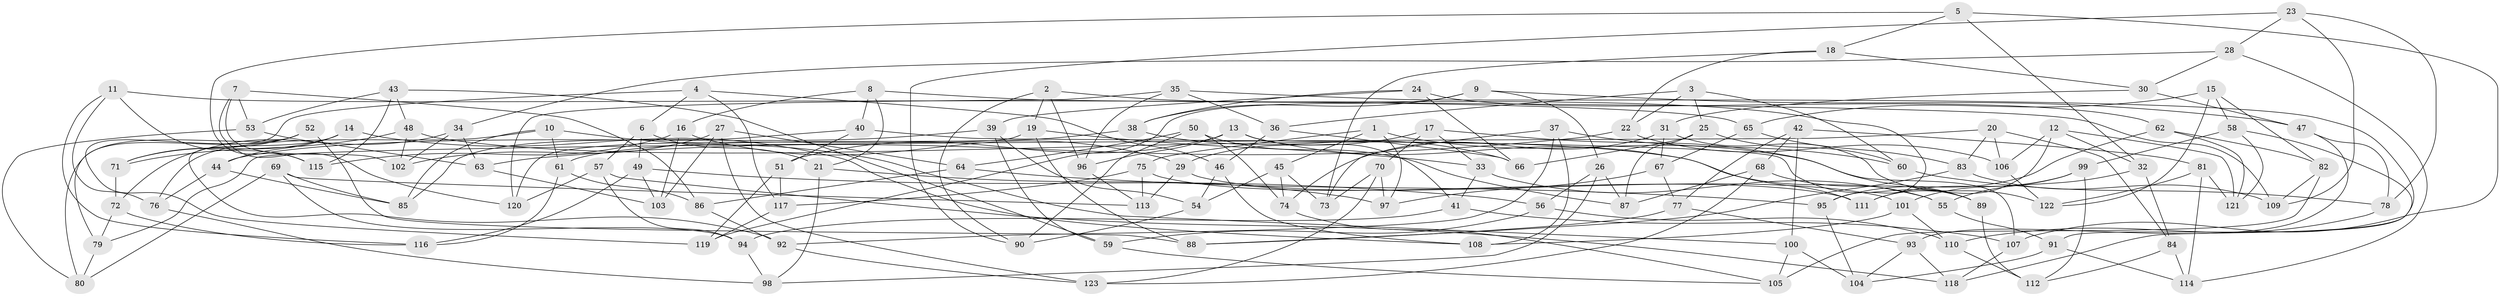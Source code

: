 // coarse degree distribution, {6: 0.6081081081081081, 4: 0.33783783783783783, 5: 0.05405405405405406}
// Generated by graph-tools (version 1.1) at 2025/24/03/03/25 07:24:29]
// undirected, 123 vertices, 246 edges
graph export_dot {
graph [start="1"]
  node [color=gray90,style=filled];
  1;
  2;
  3;
  4;
  5;
  6;
  7;
  8;
  9;
  10;
  11;
  12;
  13;
  14;
  15;
  16;
  17;
  18;
  19;
  20;
  21;
  22;
  23;
  24;
  25;
  26;
  27;
  28;
  29;
  30;
  31;
  32;
  33;
  34;
  35;
  36;
  37;
  38;
  39;
  40;
  41;
  42;
  43;
  44;
  45;
  46;
  47;
  48;
  49;
  50;
  51;
  52;
  53;
  54;
  55;
  56;
  57;
  58;
  59;
  60;
  61;
  62;
  63;
  64;
  65;
  66;
  67;
  68;
  69;
  70;
  71;
  72;
  73;
  74;
  75;
  76;
  77;
  78;
  79;
  80;
  81;
  82;
  83;
  84;
  85;
  86;
  87;
  88;
  89;
  90;
  91;
  92;
  93;
  94;
  95;
  96;
  97;
  98;
  99;
  100;
  101;
  102;
  103;
  104;
  105;
  106;
  107;
  108;
  109;
  110;
  111;
  112;
  113;
  114;
  115;
  116;
  117;
  118;
  119;
  120;
  121;
  122;
  123;
  1 -- 75;
  1 -- 107;
  1 -- 97;
  1 -- 45;
  2 -- 90;
  2 -- 96;
  2 -- 95;
  2 -- 19;
  3 -- 25;
  3 -- 60;
  3 -- 22;
  3 -- 36;
  4 -- 79;
  4 -- 6;
  4 -- 117;
  4 -- 46;
  5 -- 32;
  5 -- 107;
  5 -- 115;
  5 -- 18;
  6 -- 57;
  6 -- 21;
  6 -- 49;
  7 -- 53;
  7 -- 120;
  7 -- 86;
  7 -- 102;
  8 -- 40;
  8 -- 16;
  8 -- 21;
  8 -- 109;
  9 -- 26;
  9 -- 47;
  9 -- 38;
  9 -- 119;
  10 -- 76;
  10 -- 61;
  10 -- 85;
  10 -- 100;
  11 -- 76;
  11 -- 115;
  11 -- 65;
  11 -- 116;
  12 -- 121;
  12 -- 106;
  12 -- 32;
  12 -- 111;
  13 -- 96;
  13 -- 41;
  13 -- 51;
  13 -- 111;
  14 -- 71;
  14 -- 108;
  14 -- 44;
  14 -- 92;
  15 -- 58;
  15 -- 122;
  15 -- 82;
  15 -- 65;
  16 -- 103;
  16 -- 115;
  16 -- 29;
  17 -- 29;
  17 -- 70;
  17 -- 89;
  17 -- 33;
  18 -- 22;
  18 -- 73;
  18 -- 30;
  19 -- 33;
  19 -- 88;
  19 -- 120;
  20 -- 84;
  20 -- 83;
  20 -- 106;
  20 -- 79;
  21 -- 98;
  21 -- 97;
  22 -- 63;
  22 -- 106;
  23 -- 78;
  23 -- 28;
  23 -- 90;
  23 -- 109;
  24 -- 62;
  24 -- 38;
  24 -- 39;
  24 -- 66;
  25 -- 66;
  25 -- 87;
  25 -- 60;
  26 -- 56;
  26 -- 98;
  26 -- 87;
  27 -- 123;
  27 -- 103;
  27 -- 64;
  27 -- 102;
  28 -- 114;
  28 -- 30;
  28 -- 34;
  29 -- 101;
  29 -- 113;
  30 -- 47;
  30 -- 31;
  31 -- 67;
  31 -- 122;
  31 -- 74;
  32 -- 84;
  32 -- 55;
  33 -- 55;
  33 -- 41;
  34 -- 72;
  34 -- 63;
  34 -- 102;
  35 -- 91;
  35 -- 96;
  35 -- 120;
  35 -- 36;
  36 -- 66;
  36 -- 46;
  37 -- 92;
  37 -- 73;
  37 -- 60;
  37 -- 108;
  38 -- 66;
  38 -- 61;
  39 -- 59;
  39 -- 54;
  39 -- 44;
  40 -- 51;
  40 -- 89;
  40 -- 85;
  41 -- 94;
  41 -- 107;
  42 -- 68;
  42 -- 100;
  42 -- 77;
  42 -- 81;
  43 -- 59;
  43 -- 53;
  43 -- 115;
  43 -- 48;
  44 -- 85;
  44 -- 76;
  45 -- 54;
  45 -- 73;
  45 -- 74;
  46 -- 108;
  46 -- 54;
  47 -- 93;
  47 -- 78;
  48 -- 102;
  48 -- 71;
  48 -- 55;
  49 -- 56;
  49 -- 103;
  49 -- 116;
  50 -- 90;
  50 -- 74;
  50 -- 64;
  50 -- 87;
  51 -- 117;
  51 -- 119;
  52 -- 80;
  52 -- 119;
  52 -- 71;
  52 -- 88;
  53 -- 80;
  53 -- 63;
  54 -- 90;
  55 -- 91;
  56 -- 110;
  56 -- 59;
  57 -- 120;
  57 -- 94;
  57 -- 118;
  58 -- 118;
  58 -- 99;
  58 -- 121;
  59 -- 105;
  60 -- 78;
  61 -- 116;
  61 -- 86;
  62 -- 121;
  62 -- 95;
  62 -- 82;
  63 -- 103;
  64 -- 95;
  64 -- 86;
  65 -- 83;
  65 -- 67;
  67 -- 77;
  67 -- 97;
  68 -- 89;
  68 -- 87;
  68 -- 123;
  69 -- 80;
  69 -- 94;
  69 -- 113;
  69 -- 85;
  70 -- 123;
  70 -- 97;
  70 -- 73;
  71 -- 72;
  72 -- 79;
  72 -- 116;
  74 -- 105;
  75 -- 111;
  75 -- 113;
  75 -- 117;
  76 -- 98;
  77 -- 93;
  77 -- 88;
  78 -- 110;
  79 -- 80;
  81 -- 121;
  81 -- 114;
  81 -- 122;
  82 -- 105;
  82 -- 109;
  83 -- 109;
  83 -- 88;
  84 -- 112;
  84 -- 114;
  86 -- 92;
  89 -- 112;
  91 -- 114;
  91 -- 104;
  92 -- 123;
  93 -- 104;
  93 -- 118;
  94 -- 98;
  95 -- 104;
  96 -- 113;
  99 -- 112;
  99 -- 101;
  99 -- 111;
  100 -- 104;
  100 -- 105;
  101 -- 110;
  101 -- 108;
  106 -- 122;
  107 -- 118;
  110 -- 112;
  117 -- 119;
}

